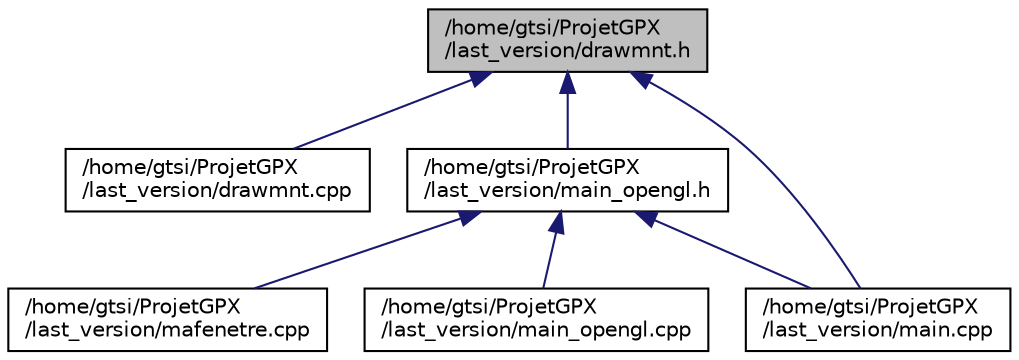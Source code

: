 digraph "/home/gtsi/ProjetGPX/last_version/drawmnt.h"
{
  edge [fontname="Helvetica",fontsize="10",labelfontname="Helvetica",labelfontsize="10"];
  node [fontname="Helvetica",fontsize="10",shape=record];
  Node1 [label="/home/gtsi/ProjetGPX\l/last_version/drawmnt.h",height=0.2,width=0.4,color="black", fillcolor="grey75", style="filled", fontcolor="black"];
  Node1 -> Node2 [dir="back",color="midnightblue",fontsize="10",style="solid"];
  Node2 [label="/home/gtsi/ProjetGPX\l/last_version/drawmnt.cpp",height=0.2,width=0.4,color="black", fillcolor="white", style="filled",URL="$drawmnt_8cpp.html"];
  Node1 -> Node3 [dir="back",color="midnightblue",fontsize="10",style="solid"];
  Node3 [label="/home/gtsi/ProjetGPX\l/last_version/main_opengl.h",height=0.2,width=0.4,color="black", fillcolor="white", style="filled",URL="$main__opengl_8h.html"];
  Node3 -> Node4 [dir="back",color="midnightblue",fontsize="10",style="solid"];
  Node4 [label="/home/gtsi/ProjetGPX\l/last_version/mafenetre.cpp",height=0.2,width=0.4,color="black", fillcolor="white", style="filled",URL="$mafenetre_8cpp.html"];
  Node3 -> Node5 [dir="back",color="midnightblue",fontsize="10",style="solid"];
  Node5 [label="/home/gtsi/ProjetGPX\l/last_version/main.cpp",height=0.2,width=0.4,color="black", fillcolor="white", style="filled",URL="$main_8cpp.html"];
  Node3 -> Node6 [dir="back",color="midnightblue",fontsize="10",style="solid"];
  Node6 [label="/home/gtsi/ProjetGPX\l/last_version/main_opengl.cpp",height=0.2,width=0.4,color="black", fillcolor="white", style="filled",URL="$main__opengl_8cpp.html"];
  Node1 -> Node5 [dir="back",color="midnightblue",fontsize="10",style="solid"];
}
